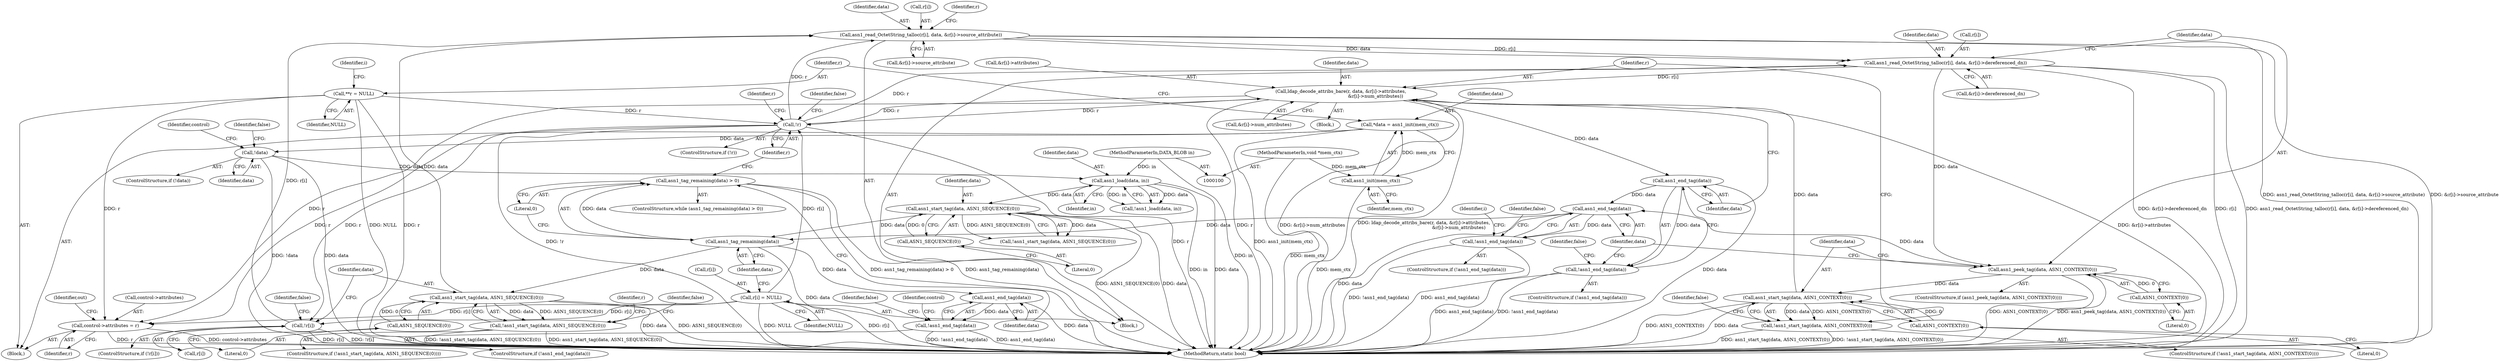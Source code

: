 digraph "1_samba_530d50a1abdcdf4d1775652d4c456c1274d83d8d_2@API" {
"1000187" [label="(Call,asn1_read_OctetString_talloc(r[i], data, &r[i]->source_attribute))"];
"1000171" [label="(Call,!r[i])"];
"1000165" [label="(Call,!r)"];
"1000224" [label="(Call,ldap_decode_attribs_bare(r, data, &r[i]->attributes,\n                                                &r[i]->num_attributes))"];
"1000198" [label="(Call,asn1_read_OctetString_talloc(r[i], data, &r[i]->dereferenced_dn))"];
"1000187" [label="(Call,asn1_read_OctetString_talloc(r[i], data, &r[i]->source_attribute))"];
"1000180" [label="(Call,asn1_start_tag(data, ASN1_SEQUENCE(0)))"];
"1000160" [label="(Call,asn1_tag_remaining(data))"];
"1000151" [label="(Call,asn1_start_tag(data, ASN1_SEQUENCE(0)))"];
"1000137" [label="(Call,asn1_load(data, in))"];
"1000126" [label="(Call,!data)"];
"1000112" [label="(Call,*data = asn1_init(mem_ctx))"];
"1000114" [label="(Call,asn1_init(mem_ctx))"];
"1000101" [label="(MethodParameterIn,void *mem_ctx)"];
"1000102" [label="(MethodParameterIn,DATA_BLOB in)"];
"1000153" [label="(Call,ASN1_SEQUENCE(0))"];
"1000248" [label="(Call,asn1_end_tag(data))"];
"1000210" [label="(Call,asn1_peek_tag(data, ASN1_CONTEXT(0)))"];
"1000212" [label="(Call,ASN1_CONTEXT(0))"];
"1000241" [label="(Call,asn1_end_tag(data))"];
"1000182" [label="(Call,ASN1_SEQUENCE(0))"];
"1000217" [label="(Call,asn1_start_tag(data, ASN1_CONTEXT(0)))"];
"1000219" [label="(Call,ASN1_CONTEXT(0))"];
"1000255" [label="(Call,r[i] = NULL)"];
"1000118" [label="(Call,**r = NULL)"];
"1000216" [label="(Call,!asn1_start_tag(data, ASN1_CONTEXT(0)))"];
"1000267" [label="(Call,control->attributes = r)"];
"1000240" [label="(Call,!asn1_end_tag(data))"];
"1000159" [label="(Call,asn1_tag_remaining(data) > 0)"];
"1000179" [label="(Call,!asn1_start_tag(data, ASN1_SEQUENCE(0)))"];
"1000262" [label="(Call,asn1_end_tag(data))"];
"1000261" [label="(Call,!asn1_end_tag(data))"];
"1000247" [label="(Call,!asn1_end_tag(data))"];
"1000114" [label="(Call,asn1_init(mem_ctx))"];
"1000171" [label="(Call,!r[i])"];
"1000127" [label="(Identifier,data)"];
"1000102" [label="(MethodParameterIn,DATA_BLOB in)"];
"1000191" [label="(Identifier,data)"];
"1000256" [label="(Call,r[i])"];
"1000267" [label="(Call,control->attributes = r)"];
"1000186" [label="(Identifier,false)"];
"1000274" [label="(Identifier,out)"];
"1000125" [label="(ControlStructure,if (!data))"];
"1000252" [label="(Identifier,false)"];
"1000199" [label="(Call,r[i])"];
"1000202" [label="(Identifier,data)"];
"1000214" [label="(Block,)"];
"1000151" [label="(Call,asn1_start_tag(data, ASN1_SEQUENCE(0)))"];
"1000172" [label="(Call,r[i])"];
"1000150" [label="(Call,!asn1_start_tag(data, ASN1_SEQUENCE(0)))"];
"1000209" [label="(ControlStructure,if (asn1_peek_tag(data, ASN1_CONTEXT(0))))"];
"1000266" [label="(Identifier,false)"];
"1000241" [label="(Call,asn1_end_tag(data))"];
"1000215" [label="(ControlStructure,if (!asn1_start_tag(data, ASN1_CONTEXT(0))))"];
"1000192" [label="(Call,&r[i]->source_attribute)"];
"1000177" [label="(Identifier,false)"];
"1000263" [label="(Identifier,data)"];
"1000198" [label="(Call,asn1_read_OctetString_talloc(r[i], data, &r[i]->dereferenced_dn))"];
"1000137" [label="(Call,asn1_load(data, in))"];
"1000239" [label="(ControlStructure,if (!asn1_end_tag(data)))"];
"1000161" [label="(Identifier,data)"];
"1000164" [label="(ControlStructure,if (!r))"];
"1000126" [label="(Call,!data)"];
"1000213" [label="(Literal,0)"];
"1000159" [label="(Call,asn1_tag_remaining(data) > 0)"];
"1000188" [label="(Call,r[i])"];
"1000255" [label="(Call,r[i] = NULL)"];
"1000187" [label="(Call,asn1_read_OctetString_talloc(r[i], data, &r[i]->source_attribute))"];
"1000119" [label="(Identifier,r)"];
"1000219" [label="(Call,ASN1_CONTEXT(0))"];
"1000248" [label="(Call,asn1_end_tag(data))"];
"1000162" [label="(Literal,0)"];
"1000260" [label="(ControlStructure,if (!asn1_end_tag(data)))"];
"1000165" [label="(Call,!r)"];
"1000226" [label="(Identifier,data)"];
"1000154" [label="(Literal,0)"];
"1000152" [label="(Identifier,data)"];
"1000278" [label="(MethodReturn,static bool)"];
"1000269" [label="(Identifier,control)"];
"1000240" [label="(Call,!asn1_end_tag(data))"];
"1000212" [label="(Call,ASN1_CONTEXT(0))"];
"1000153" [label="(Call,ASN1_SEQUENCE(0))"];
"1000160" [label="(Call,asn1_tag_remaining(data))"];
"1000120" [label="(Identifier,NULL)"];
"1000224" [label="(Call,ldap_decode_attribs_bare(r, data, &r[i]->attributes,\n                                                &r[i]->num_attributes))"];
"1000181" [label="(Identifier,data)"];
"1000112" [label="(Call,*data = asn1_init(mem_ctx))"];
"1000249" [label="(Identifier,data)"];
"1000129" [label="(Identifier,false)"];
"1000218" [label="(Identifier,data)"];
"1000225" [label="(Identifier,r)"];
"1000261" [label="(Call,!asn1_end_tag(data))"];
"1000233" [label="(Call,&r[i]->num_attributes)"];
"1000183" [label="(Literal,0)"];
"1000169" [label="(Identifier,false)"];
"1000271" [label="(Identifier,r)"];
"1000158" [label="(ControlStructure,while (asn1_tag_remaining(data) > 0))"];
"1000166" [label="(Identifier,r)"];
"1000123" [label="(Identifier,i)"];
"1000268" [label="(Call,control->attributes)"];
"1000220" [label="(Literal,0)"];
"1000245" [label="(Identifier,false)"];
"1000246" [label="(ControlStructure,if (!asn1_end_tag(data)))"];
"1000262" [label="(Call,asn1_end_tag(data))"];
"1000139" [label="(Identifier,in)"];
"1000132" [label="(Identifier,control)"];
"1000259" [label="(Identifier,NULL)"];
"1000113" [label="(Identifier,data)"];
"1000136" [label="(Call,!asn1_load(data, in))"];
"1000210" [label="(Call,asn1_peek_tag(data, ASN1_CONTEXT(0)))"];
"1000242" [label="(Identifier,data)"];
"1000200" [label="(Identifier,r)"];
"1000179" [label="(Call,!asn1_start_tag(data, ASN1_SEQUENCE(0)))"];
"1000178" [label="(ControlStructure,if (!asn1_start_tag(data, ASN1_SEQUENCE(0))))"];
"1000163" [label="(Block,)"];
"1000118" [label="(Call,**r = NULL)"];
"1000223" [label="(Identifier,false)"];
"1000138" [label="(Identifier,data)"];
"1000227" [label="(Call,&r[i]->attributes)"];
"1000180" [label="(Call,asn1_start_tag(data, ASN1_SEQUENCE(0)))"];
"1000216" [label="(Call,!asn1_start_tag(data, ASN1_CONTEXT(0)))"];
"1000101" [label="(MethodParameterIn,void *mem_ctx)"];
"1000203" [label="(Call,&r[i]->dereferenced_dn)"];
"1000170" [label="(ControlStructure,if (!r[i]))"];
"1000254" [label="(Identifier,i)"];
"1000211" [label="(Identifier,data)"];
"1000247" [label="(Call,!asn1_end_tag(data))"];
"1000173" [label="(Identifier,r)"];
"1000104" [label="(Block,)"];
"1000115" [label="(Identifier,mem_ctx)"];
"1000189" [label="(Identifier,r)"];
"1000217" [label="(Call,asn1_start_tag(data, ASN1_CONTEXT(0)))"];
"1000182" [label="(Call,ASN1_SEQUENCE(0))"];
"1000187" -> "1000163"  [label="AST: "];
"1000187" -> "1000192"  [label="CFG: "];
"1000188" -> "1000187"  [label="AST: "];
"1000191" -> "1000187"  [label="AST: "];
"1000192" -> "1000187"  [label="AST: "];
"1000200" -> "1000187"  [label="CFG: "];
"1000187" -> "1000278"  [label="DDG: asn1_read_OctetString_talloc(r[i], data, &r[i]->source_attribute)"];
"1000187" -> "1000278"  [label="DDG: &r[i]->source_attribute"];
"1000171" -> "1000187"  [label="DDG: r[i]"];
"1000165" -> "1000187"  [label="DDG: r"];
"1000180" -> "1000187"  [label="DDG: data"];
"1000187" -> "1000198"  [label="DDG: r[i]"];
"1000187" -> "1000198"  [label="DDG: data"];
"1000171" -> "1000170"  [label="AST: "];
"1000171" -> "1000172"  [label="CFG: "];
"1000172" -> "1000171"  [label="AST: "];
"1000177" -> "1000171"  [label="CFG: "];
"1000181" -> "1000171"  [label="CFG: "];
"1000171" -> "1000278"  [label="DDG: r[i]"];
"1000171" -> "1000278"  [label="DDG: !r[i]"];
"1000165" -> "1000171"  [label="DDG: r"];
"1000255" -> "1000171"  [label="DDG: r[i]"];
"1000165" -> "1000164"  [label="AST: "];
"1000165" -> "1000166"  [label="CFG: "];
"1000166" -> "1000165"  [label="AST: "];
"1000169" -> "1000165"  [label="CFG: "];
"1000173" -> "1000165"  [label="CFG: "];
"1000165" -> "1000278"  [label="DDG: r"];
"1000165" -> "1000278"  [label="DDG: !r"];
"1000224" -> "1000165"  [label="DDG: r"];
"1000255" -> "1000165"  [label="DDG: r[i]"];
"1000118" -> "1000165"  [label="DDG: r"];
"1000165" -> "1000198"  [label="DDG: r"];
"1000165" -> "1000224"  [label="DDG: r"];
"1000165" -> "1000267"  [label="DDG: r"];
"1000224" -> "1000214"  [label="AST: "];
"1000224" -> "1000233"  [label="CFG: "];
"1000225" -> "1000224"  [label="AST: "];
"1000226" -> "1000224"  [label="AST: "];
"1000227" -> "1000224"  [label="AST: "];
"1000233" -> "1000224"  [label="AST: "];
"1000242" -> "1000224"  [label="CFG: "];
"1000224" -> "1000278"  [label="DDG: &r[i]->attributes"];
"1000224" -> "1000278"  [label="DDG: r"];
"1000224" -> "1000278"  [label="DDG: &r[i]->num_attributes"];
"1000224" -> "1000278"  [label="DDG: ldap_decode_attribs_bare(r, data, &r[i]->attributes,\n                                                &r[i]->num_attributes)"];
"1000198" -> "1000224"  [label="DDG: r[i]"];
"1000217" -> "1000224"  [label="DDG: data"];
"1000224" -> "1000241"  [label="DDG: data"];
"1000224" -> "1000267"  [label="DDG: r"];
"1000198" -> "1000163"  [label="AST: "];
"1000198" -> "1000203"  [label="CFG: "];
"1000199" -> "1000198"  [label="AST: "];
"1000202" -> "1000198"  [label="AST: "];
"1000203" -> "1000198"  [label="AST: "];
"1000211" -> "1000198"  [label="CFG: "];
"1000198" -> "1000278"  [label="DDG: &r[i]->dereferenced_dn"];
"1000198" -> "1000278"  [label="DDG: r[i]"];
"1000198" -> "1000278"  [label="DDG: asn1_read_OctetString_talloc(r[i], data, &r[i]->dereferenced_dn)"];
"1000198" -> "1000210"  [label="DDG: data"];
"1000180" -> "1000179"  [label="AST: "];
"1000180" -> "1000182"  [label="CFG: "];
"1000181" -> "1000180"  [label="AST: "];
"1000182" -> "1000180"  [label="AST: "];
"1000179" -> "1000180"  [label="CFG: "];
"1000180" -> "1000278"  [label="DDG: data"];
"1000180" -> "1000278"  [label="DDG: ASN1_SEQUENCE(0)"];
"1000180" -> "1000179"  [label="DDG: data"];
"1000180" -> "1000179"  [label="DDG: ASN1_SEQUENCE(0)"];
"1000160" -> "1000180"  [label="DDG: data"];
"1000182" -> "1000180"  [label="DDG: 0"];
"1000160" -> "1000159"  [label="AST: "];
"1000160" -> "1000161"  [label="CFG: "];
"1000161" -> "1000160"  [label="AST: "];
"1000162" -> "1000160"  [label="CFG: "];
"1000160" -> "1000278"  [label="DDG: data"];
"1000160" -> "1000159"  [label="DDG: data"];
"1000151" -> "1000160"  [label="DDG: data"];
"1000248" -> "1000160"  [label="DDG: data"];
"1000160" -> "1000262"  [label="DDG: data"];
"1000151" -> "1000150"  [label="AST: "];
"1000151" -> "1000153"  [label="CFG: "];
"1000152" -> "1000151"  [label="AST: "];
"1000153" -> "1000151"  [label="AST: "];
"1000150" -> "1000151"  [label="CFG: "];
"1000151" -> "1000278"  [label="DDG: data"];
"1000151" -> "1000278"  [label="DDG: ASN1_SEQUENCE(0)"];
"1000151" -> "1000150"  [label="DDG: data"];
"1000151" -> "1000150"  [label="DDG: ASN1_SEQUENCE(0)"];
"1000137" -> "1000151"  [label="DDG: data"];
"1000153" -> "1000151"  [label="DDG: 0"];
"1000137" -> "1000136"  [label="AST: "];
"1000137" -> "1000139"  [label="CFG: "];
"1000138" -> "1000137"  [label="AST: "];
"1000139" -> "1000137"  [label="AST: "];
"1000136" -> "1000137"  [label="CFG: "];
"1000137" -> "1000278"  [label="DDG: in"];
"1000137" -> "1000278"  [label="DDG: data"];
"1000137" -> "1000136"  [label="DDG: data"];
"1000137" -> "1000136"  [label="DDG: in"];
"1000126" -> "1000137"  [label="DDG: data"];
"1000102" -> "1000137"  [label="DDG: in"];
"1000126" -> "1000125"  [label="AST: "];
"1000126" -> "1000127"  [label="CFG: "];
"1000127" -> "1000126"  [label="AST: "];
"1000129" -> "1000126"  [label="CFG: "];
"1000132" -> "1000126"  [label="CFG: "];
"1000126" -> "1000278"  [label="DDG: !data"];
"1000126" -> "1000278"  [label="DDG: data"];
"1000112" -> "1000126"  [label="DDG: data"];
"1000112" -> "1000104"  [label="AST: "];
"1000112" -> "1000114"  [label="CFG: "];
"1000113" -> "1000112"  [label="AST: "];
"1000114" -> "1000112"  [label="AST: "];
"1000119" -> "1000112"  [label="CFG: "];
"1000112" -> "1000278"  [label="DDG: asn1_init(mem_ctx)"];
"1000114" -> "1000112"  [label="DDG: mem_ctx"];
"1000114" -> "1000115"  [label="CFG: "];
"1000115" -> "1000114"  [label="AST: "];
"1000114" -> "1000278"  [label="DDG: mem_ctx"];
"1000101" -> "1000114"  [label="DDG: mem_ctx"];
"1000101" -> "1000100"  [label="AST: "];
"1000101" -> "1000278"  [label="DDG: mem_ctx"];
"1000102" -> "1000100"  [label="AST: "];
"1000102" -> "1000278"  [label="DDG: in"];
"1000153" -> "1000154"  [label="CFG: "];
"1000154" -> "1000153"  [label="AST: "];
"1000248" -> "1000247"  [label="AST: "];
"1000248" -> "1000249"  [label="CFG: "];
"1000249" -> "1000248"  [label="AST: "];
"1000247" -> "1000248"  [label="CFG: "];
"1000248" -> "1000278"  [label="DDG: data"];
"1000248" -> "1000247"  [label="DDG: data"];
"1000210" -> "1000248"  [label="DDG: data"];
"1000241" -> "1000248"  [label="DDG: data"];
"1000210" -> "1000209"  [label="AST: "];
"1000210" -> "1000212"  [label="CFG: "];
"1000211" -> "1000210"  [label="AST: "];
"1000212" -> "1000210"  [label="AST: "];
"1000218" -> "1000210"  [label="CFG: "];
"1000249" -> "1000210"  [label="CFG: "];
"1000210" -> "1000278"  [label="DDG: asn1_peek_tag(data, ASN1_CONTEXT(0))"];
"1000210" -> "1000278"  [label="DDG: ASN1_CONTEXT(0)"];
"1000212" -> "1000210"  [label="DDG: 0"];
"1000210" -> "1000217"  [label="DDG: data"];
"1000212" -> "1000213"  [label="CFG: "];
"1000213" -> "1000212"  [label="AST: "];
"1000241" -> "1000240"  [label="AST: "];
"1000241" -> "1000242"  [label="CFG: "];
"1000242" -> "1000241"  [label="AST: "];
"1000240" -> "1000241"  [label="CFG: "];
"1000241" -> "1000278"  [label="DDG: data"];
"1000241" -> "1000240"  [label="DDG: data"];
"1000182" -> "1000183"  [label="CFG: "];
"1000183" -> "1000182"  [label="AST: "];
"1000217" -> "1000216"  [label="AST: "];
"1000217" -> "1000219"  [label="CFG: "];
"1000218" -> "1000217"  [label="AST: "];
"1000219" -> "1000217"  [label="AST: "];
"1000216" -> "1000217"  [label="CFG: "];
"1000217" -> "1000278"  [label="DDG: ASN1_CONTEXT(0)"];
"1000217" -> "1000278"  [label="DDG: data"];
"1000217" -> "1000216"  [label="DDG: data"];
"1000217" -> "1000216"  [label="DDG: ASN1_CONTEXT(0)"];
"1000219" -> "1000217"  [label="DDG: 0"];
"1000219" -> "1000220"  [label="CFG: "];
"1000220" -> "1000219"  [label="AST: "];
"1000255" -> "1000163"  [label="AST: "];
"1000255" -> "1000259"  [label="CFG: "];
"1000256" -> "1000255"  [label="AST: "];
"1000259" -> "1000255"  [label="AST: "];
"1000161" -> "1000255"  [label="CFG: "];
"1000255" -> "1000278"  [label="DDG: NULL"];
"1000255" -> "1000278"  [label="DDG: r[i]"];
"1000255" -> "1000267"  [label="DDG: r[i]"];
"1000118" -> "1000104"  [label="AST: "];
"1000118" -> "1000120"  [label="CFG: "];
"1000119" -> "1000118"  [label="AST: "];
"1000120" -> "1000118"  [label="AST: "];
"1000123" -> "1000118"  [label="CFG: "];
"1000118" -> "1000278"  [label="DDG: NULL"];
"1000118" -> "1000278"  [label="DDG: r"];
"1000118" -> "1000267"  [label="DDG: r"];
"1000216" -> "1000215"  [label="AST: "];
"1000223" -> "1000216"  [label="CFG: "];
"1000225" -> "1000216"  [label="CFG: "];
"1000216" -> "1000278"  [label="DDG: !asn1_start_tag(data, ASN1_CONTEXT(0))"];
"1000216" -> "1000278"  [label="DDG: asn1_start_tag(data, ASN1_CONTEXT(0))"];
"1000267" -> "1000104"  [label="AST: "];
"1000267" -> "1000271"  [label="CFG: "];
"1000268" -> "1000267"  [label="AST: "];
"1000271" -> "1000267"  [label="AST: "];
"1000274" -> "1000267"  [label="CFG: "];
"1000267" -> "1000278"  [label="DDG: control->attributes"];
"1000267" -> "1000278"  [label="DDG: r"];
"1000240" -> "1000239"  [label="AST: "];
"1000245" -> "1000240"  [label="CFG: "];
"1000249" -> "1000240"  [label="CFG: "];
"1000240" -> "1000278"  [label="DDG: asn1_end_tag(data)"];
"1000240" -> "1000278"  [label="DDG: !asn1_end_tag(data)"];
"1000159" -> "1000158"  [label="AST: "];
"1000159" -> "1000162"  [label="CFG: "];
"1000162" -> "1000159"  [label="AST: "];
"1000166" -> "1000159"  [label="CFG: "];
"1000263" -> "1000159"  [label="CFG: "];
"1000159" -> "1000278"  [label="DDG: asn1_tag_remaining(data) > 0"];
"1000159" -> "1000278"  [label="DDG: asn1_tag_remaining(data)"];
"1000179" -> "1000178"  [label="AST: "];
"1000186" -> "1000179"  [label="CFG: "];
"1000189" -> "1000179"  [label="CFG: "];
"1000179" -> "1000278"  [label="DDG: !asn1_start_tag(data, ASN1_SEQUENCE(0))"];
"1000179" -> "1000278"  [label="DDG: asn1_start_tag(data, ASN1_SEQUENCE(0))"];
"1000262" -> "1000261"  [label="AST: "];
"1000262" -> "1000263"  [label="CFG: "];
"1000263" -> "1000262"  [label="AST: "];
"1000261" -> "1000262"  [label="CFG: "];
"1000262" -> "1000278"  [label="DDG: data"];
"1000262" -> "1000261"  [label="DDG: data"];
"1000261" -> "1000260"  [label="AST: "];
"1000266" -> "1000261"  [label="CFG: "];
"1000269" -> "1000261"  [label="CFG: "];
"1000261" -> "1000278"  [label="DDG: asn1_end_tag(data)"];
"1000261" -> "1000278"  [label="DDG: !asn1_end_tag(data)"];
"1000247" -> "1000246"  [label="AST: "];
"1000252" -> "1000247"  [label="CFG: "];
"1000254" -> "1000247"  [label="CFG: "];
"1000247" -> "1000278"  [label="DDG: asn1_end_tag(data)"];
"1000247" -> "1000278"  [label="DDG: !asn1_end_tag(data)"];
}
